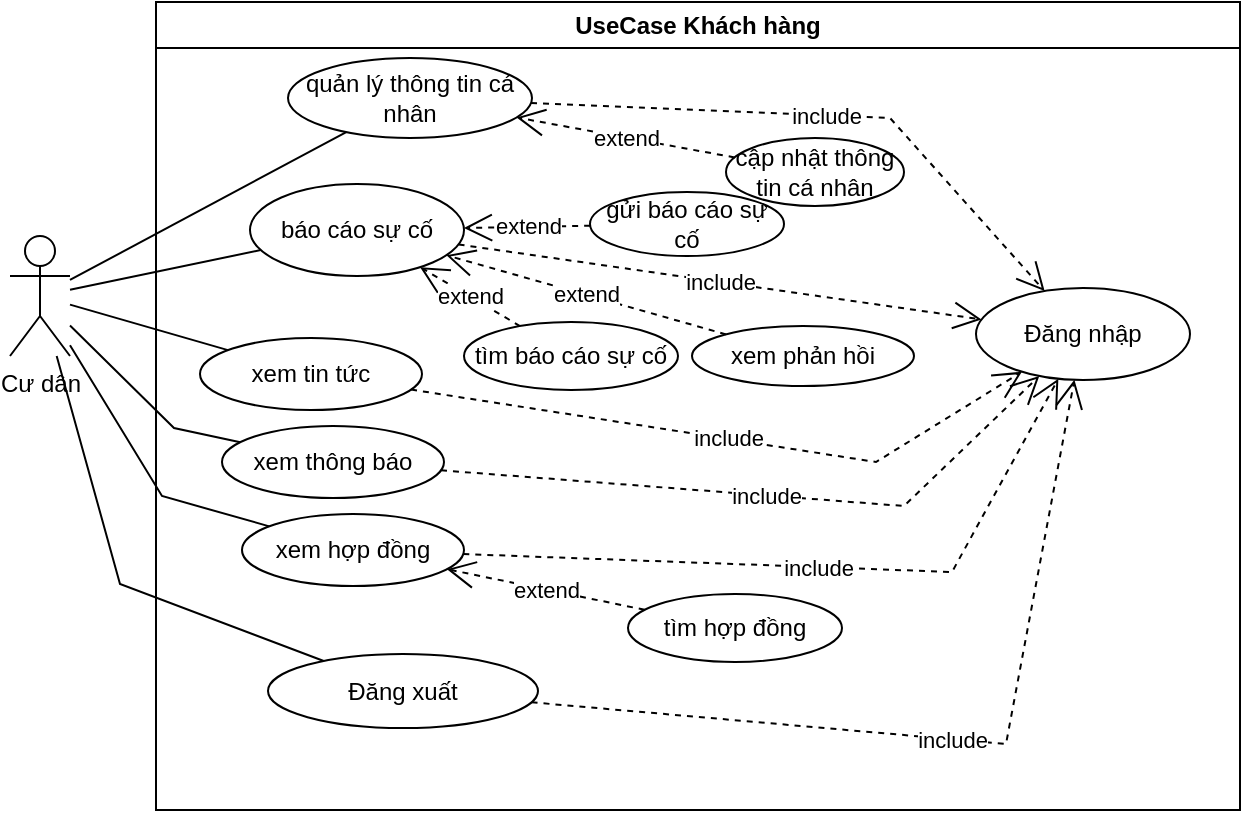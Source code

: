 <mxfile version="22.1.3" type="device">
  <diagram name="Trang-1" id="gd4Vn1vdsNSHXaNgZSAt">
    <mxGraphModel dx="1006" dy="559" grid="0" gridSize="10" guides="1" tooltips="1" connect="1" arrows="1" fold="1" page="1" pageScale="1" pageWidth="827" pageHeight="1169" math="0" shadow="0">
      <root>
        <mxCell id="0" />
        <mxCell id="1" parent="0" />
        <mxCell id="cjHwSRp8eY9vV_9u1N-K-1" value="UseCase Khách hàng" style="swimlane;whiteSpace=wrap;html=1;" parent="1" vertex="1">
          <mxGeometry x="275" y="297" width="542" height="404" as="geometry" />
        </mxCell>
        <mxCell id="cjHwSRp8eY9vV_9u1N-K-3" value="quản lý thông tin cá nhân" style="ellipse;whiteSpace=wrap;html=1;" parent="cjHwSRp8eY9vV_9u1N-K-1" vertex="1">
          <mxGeometry x="66" y="28" width="122" height="40" as="geometry" />
        </mxCell>
        <mxCell id="cjHwSRp8eY9vV_9u1N-K-4" value="cập nhật thông tin cá nhân" style="ellipse;whiteSpace=wrap;html=1;" parent="cjHwSRp8eY9vV_9u1N-K-1" vertex="1">
          <mxGeometry x="285" y="68" width="89" height="34" as="geometry" />
        </mxCell>
        <mxCell id="cjHwSRp8eY9vV_9u1N-K-6" value="Đăng nhập" style="ellipse;whiteSpace=wrap;html=1;" parent="cjHwSRp8eY9vV_9u1N-K-1" vertex="1">
          <mxGeometry x="410" y="143" width="107" height="46" as="geometry" />
        </mxCell>
        <mxCell id="cjHwSRp8eY9vV_9u1N-K-7" value="báo cáo sự cố" style="ellipse;whiteSpace=wrap;html=1;" parent="cjHwSRp8eY9vV_9u1N-K-1" vertex="1">
          <mxGeometry x="47" y="91" width="107" height="46" as="geometry" />
        </mxCell>
        <mxCell id="cjHwSRp8eY9vV_9u1N-K-8" value="xem phản hồi" style="ellipse;whiteSpace=wrap;html=1;" parent="cjHwSRp8eY9vV_9u1N-K-1" vertex="1">
          <mxGeometry x="268" y="162" width="111" height="30" as="geometry" />
        </mxCell>
        <mxCell id="cjHwSRp8eY9vV_9u1N-K-9" value="xem tin tức" style="ellipse;whiteSpace=wrap;html=1;" parent="cjHwSRp8eY9vV_9u1N-K-1" vertex="1">
          <mxGeometry x="22" y="168" width="111" height="36" as="geometry" />
        </mxCell>
        <mxCell id="cjHwSRp8eY9vV_9u1N-K-10" value="xem thông báo" style="ellipse;whiteSpace=wrap;html=1;" parent="cjHwSRp8eY9vV_9u1N-K-1" vertex="1">
          <mxGeometry x="33" y="212" width="111" height="36" as="geometry" />
        </mxCell>
        <mxCell id="cjHwSRp8eY9vV_9u1N-K-11" value="xem hợp đồng" style="ellipse;whiteSpace=wrap;html=1;" parent="cjHwSRp8eY9vV_9u1N-K-1" vertex="1">
          <mxGeometry x="43" y="256" width="111" height="36" as="geometry" />
        </mxCell>
        <mxCell id="cjHwSRp8eY9vV_9u1N-K-12" value="extend" style="endArrow=open;endSize=12;dashed=1;html=1;rounded=0;" parent="cjHwSRp8eY9vV_9u1N-K-1" source="cjHwSRp8eY9vV_9u1N-K-8" target="cjHwSRp8eY9vV_9u1N-K-7" edge="1">
          <mxGeometry width="160" relative="1" as="geometry">
            <mxPoint x="204" y="267" as="sourcePoint" />
            <mxPoint x="364" y="267" as="targetPoint" />
          </mxGeometry>
        </mxCell>
        <mxCell id="cjHwSRp8eY9vV_9u1N-K-13" value="extend" style="endArrow=open;endSize=12;dashed=1;html=1;rounded=0;" parent="cjHwSRp8eY9vV_9u1N-K-1" source="cjHwSRp8eY9vV_9u1N-K-4" target="cjHwSRp8eY9vV_9u1N-K-3" edge="1">
          <mxGeometry width="160" relative="1" as="geometry">
            <mxPoint x="281" y="111" as="sourcePoint" />
            <mxPoint x="193" y="86" as="targetPoint" />
          </mxGeometry>
        </mxCell>
        <mxCell id="cjHwSRp8eY9vV_9u1N-K-14" value="include" style="endArrow=open;endSize=12;dashed=1;html=1;rounded=0;" parent="cjHwSRp8eY9vV_9u1N-K-1" source="cjHwSRp8eY9vV_9u1N-K-11" target="cjHwSRp8eY9vV_9u1N-K-6" edge="1">
          <mxGeometry width="160" relative="1" as="geometry">
            <mxPoint x="292" y="183" as="sourcePoint" />
            <mxPoint x="204" y="158" as="targetPoint" />
            <Array as="points">
              <mxPoint x="398" y="285" />
            </Array>
          </mxGeometry>
        </mxCell>
        <mxCell id="cjHwSRp8eY9vV_9u1N-K-15" value="include" style="endArrow=open;endSize=12;dashed=1;html=1;rounded=0;" parent="cjHwSRp8eY9vV_9u1N-K-1" source="cjHwSRp8eY9vV_9u1N-K-10" target="cjHwSRp8eY9vV_9u1N-K-6" edge="1">
          <mxGeometry width="160" relative="1" as="geometry">
            <mxPoint x="224" y="298" as="sourcePoint" />
            <mxPoint x="438" y="193" as="targetPoint" />
            <Array as="points">
              <mxPoint x="374" y="252" />
            </Array>
          </mxGeometry>
        </mxCell>
        <mxCell id="cjHwSRp8eY9vV_9u1N-K-16" value="include" style="endArrow=open;endSize=12;dashed=1;html=1;rounded=0;" parent="cjHwSRp8eY9vV_9u1N-K-1" source="cjHwSRp8eY9vV_9u1N-K-9" target="cjHwSRp8eY9vV_9u1N-K-6" edge="1">
          <mxGeometry width="160" relative="1" as="geometry">
            <mxPoint x="234" y="308" as="sourcePoint" />
            <mxPoint x="448" y="203" as="targetPoint" />
            <Array as="points">
              <mxPoint x="360" y="230" />
            </Array>
          </mxGeometry>
        </mxCell>
        <mxCell id="cjHwSRp8eY9vV_9u1N-K-17" value="include" style="endArrow=open;endSize=12;dashed=1;html=1;rounded=0;" parent="cjHwSRp8eY9vV_9u1N-K-1" source="cjHwSRp8eY9vV_9u1N-K-7" target="cjHwSRp8eY9vV_9u1N-K-6" edge="1">
          <mxGeometry width="160" relative="1" as="geometry">
            <mxPoint x="179.002" y="103.936" as="sourcePoint" />
            <mxPoint x="451.77" y="175" as="targetPoint" />
          </mxGeometry>
        </mxCell>
        <mxCell id="cjHwSRp8eY9vV_9u1N-K-18" value="include" style="endArrow=open;endSize=12;dashed=1;html=1;rounded=0;" parent="cjHwSRp8eY9vV_9u1N-K-1" source="cjHwSRp8eY9vV_9u1N-K-3" target="cjHwSRp8eY9vV_9u1N-K-6" edge="1">
          <mxGeometry width="160" relative="1" as="geometry">
            <mxPoint x="254" y="323" as="sourcePoint" />
            <mxPoint x="468" y="218" as="targetPoint" />
            <Array as="points">
              <mxPoint x="367" y="58" />
            </Array>
          </mxGeometry>
        </mxCell>
        <mxCell id="cjHwSRp8eY9vV_9u1N-K-19" value="Đăng xuất" style="ellipse;whiteSpace=wrap;html=1;" parent="cjHwSRp8eY9vV_9u1N-K-1" vertex="1">
          <mxGeometry x="56" y="326" width="135" height="37" as="geometry" />
        </mxCell>
        <mxCell id="cjHwSRp8eY9vV_9u1N-K-20" value="include" style="endArrow=open;endSize=12;dashed=1;html=1;rounded=0;" parent="cjHwSRp8eY9vV_9u1N-K-1" source="cjHwSRp8eY9vV_9u1N-K-19" target="cjHwSRp8eY9vV_9u1N-K-6" edge="1">
          <mxGeometry width="160" relative="1" as="geometry">
            <mxPoint x="296" y="354" as="sourcePoint" />
            <mxPoint x="456" y="354" as="targetPoint" />
            <Array as="points">
              <mxPoint x="425" y="371" />
            </Array>
          </mxGeometry>
        </mxCell>
        <mxCell id="cjHwSRp8eY9vV_9u1N-K-22" value="tìm báo cáo sự cố" style="ellipse;whiteSpace=wrap;html=1;" parent="cjHwSRp8eY9vV_9u1N-K-1" vertex="1">
          <mxGeometry x="154" y="160" width="107" height="34" as="geometry" />
        </mxCell>
        <mxCell id="cjHwSRp8eY9vV_9u1N-K-21" value="tìm hợp đồng" style="ellipse;whiteSpace=wrap;html=1;" parent="cjHwSRp8eY9vV_9u1N-K-1" vertex="1">
          <mxGeometry x="236" y="296" width="107" height="34" as="geometry" />
        </mxCell>
        <mxCell id="cjHwSRp8eY9vV_9u1N-K-23" value="extend" style="endArrow=open;endSize=12;dashed=1;html=1;rounded=0;" parent="cjHwSRp8eY9vV_9u1N-K-1" source="cjHwSRp8eY9vV_9u1N-K-22" target="cjHwSRp8eY9vV_9u1N-K-7" edge="1">
          <mxGeometry width="160" relative="1" as="geometry">
            <mxPoint x="295" y="101" as="sourcePoint" />
            <mxPoint x="232" y="82" as="targetPoint" />
          </mxGeometry>
        </mxCell>
        <mxCell id="cjHwSRp8eY9vV_9u1N-K-24" value="extend" style="endArrow=open;endSize=12;dashed=1;html=1;rounded=0;" parent="cjHwSRp8eY9vV_9u1N-K-1" source="cjHwSRp8eY9vV_9u1N-K-21" target="cjHwSRp8eY9vV_9u1N-K-11" edge="1">
          <mxGeometry width="160" relative="1" as="geometry">
            <mxPoint x="304" y="89" as="sourcePoint" />
            <mxPoint x="241" y="70" as="targetPoint" />
          </mxGeometry>
        </mxCell>
        <mxCell id="cjHwSRp8eY9vV_9u1N-K-31" value="gửi báo cáo sự cố" style="ellipse;whiteSpace=wrap;html=1;" parent="cjHwSRp8eY9vV_9u1N-K-1" vertex="1">
          <mxGeometry x="217" y="95" width="97" height="32" as="geometry" />
        </mxCell>
        <mxCell id="cjHwSRp8eY9vV_9u1N-K-32" value="extend" style="endArrow=open;endSize=12;dashed=1;html=1;rounded=0;" parent="cjHwSRp8eY9vV_9u1N-K-1" source="cjHwSRp8eY9vV_9u1N-K-31" target="cjHwSRp8eY9vV_9u1N-K-7" edge="1">
          <mxGeometry width="160" relative="1" as="geometry">
            <mxPoint x="294" y="102" as="sourcePoint" />
            <mxPoint x="183" y="71" as="targetPoint" />
          </mxGeometry>
        </mxCell>
        <mxCell id="cjHwSRp8eY9vV_9u1N-K-2" value="Cư dân" style="shape=umlActor;verticalLabelPosition=bottom;verticalAlign=top;html=1;" parent="1" vertex="1">
          <mxGeometry x="202" y="414" width="30" height="60" as="geometry" />
        </mxCell>
        <mxCell id="cjHwSRp8eY9vV_9u1N-K-25" value="" style="endArrow=none;html=1;rounded=0;" parent="1" source="cjHwSRp8eY9vV_9u1N-K-2" target="cjHwSRp8eY9vV_9u1N-K-3" edge="1">
          <mxGeometry width="50" height="50" relative="1" as="geometry">
            <mxPoint x="456" y="492" as="sourcePoint" />
            <mxPoint x="506" y="442" as="targetPoint" />
          </mxGeometry>
        </mxCell>
        <mxCell id="cjHwSRp8eY9vV_9u1N-K-26" value="" style="endArrow=none;html=1;rounded=0;" parent="1" source="cjHwSRp8eY9vV_9u1N-K-2" target="cjHwSRp8eY9vV_9u1N-K-7" edge="1">
          <mxGeometry width="50" height="50" relative="1" as="geometry">
            <mxPoint x="270" y="445" as="sourcePoint" />
            <mxPoint x="384" y="373" as="targetPoint" />
          </mxGeometry>
        </mxCell>
        <mxCell id="cjHwSRp8eY9vV_9u1N-K-27" value="" style="endArrow=none;html=1;rounded=0;" parent="1" source="cjHwSRp8eY9vV_9u1N-K-2" target="cjHwSRp8eY9vV_9u1N-K-9" edge="1">
          <mxGeometry width="50" height="50" relative="1" as="geometry">
            <mxPoint x="280" y="455" as="sourcePoint" />
            <mxPoint x="394" y="383" as="targetPoint" />
          </mxGeometry>
        </mxCell>
        <mxCell id="cjHwSRp8eY9vV_9u1N-K-28" value="" style="endArrow=none;html=1;rounded=0;" parent="1" source="cjHwSRp8eY9vV_9u1N-K-2" target="cjHwSRp8eY9vV_9u1N-K-10" edge="1">
          <mxGeometry width="50" height="50" relative="1" as="geometry">
            <mxPoint x="290" y="465" as="sourcePoint" />
            <mxPoint x="404" y="393" as="targetPoint" />
            <Array as="points">
              <mxPoint x="284" y="510" />
            </Array>
          </mxGeometry>
        </mxCell>
        <mxCell id="cjHwSRp8eY9vV_9u1N-K-29" value="" style="endArrow=none;html=1;rounded=0;" parent="1" source="cjHwSRp8eY9vV_9u1N-K-2" target="cjHwSRp8eY9vV_9u1N-K-11" edge="1">
          <mxGeometry width="50" height="50" relative="1" as="geometry">
            <mxPoint x="300" y="475" as="sourcePoint" />
            <mxPoint x="414" y="403" as="targetPoint" />
            <Array as="points">
              <mxPoint x="278" y="544" />
            </Array>
          </mxGeometry>
        </mxCell>
        <mxCell id="cjHwSRp8eY9vV_9u1N-K-30" value="" style="endArrow=none;html=1;rounded=0;" parent="1" source="cjHwSRp8eY9vV_9u1N-K-2" target="cjHwSRp8eY9vV_9u1N-K-19" edge="1">
          <mxGeometry width="50" height="50" relative="1" as="geometry">
            <mxPoint x="310" y="485" as="sourcePoint" />
            <mxPoint x="424" y="413" as="targetPoint" />
            <Array as="points">
              <mxPoint x="257" y="588" />
            </Array>
          </mxGeometry>
        </mxCell>
      </root>
    </mxGraphModel>
  </diagram>
</mxfile>
